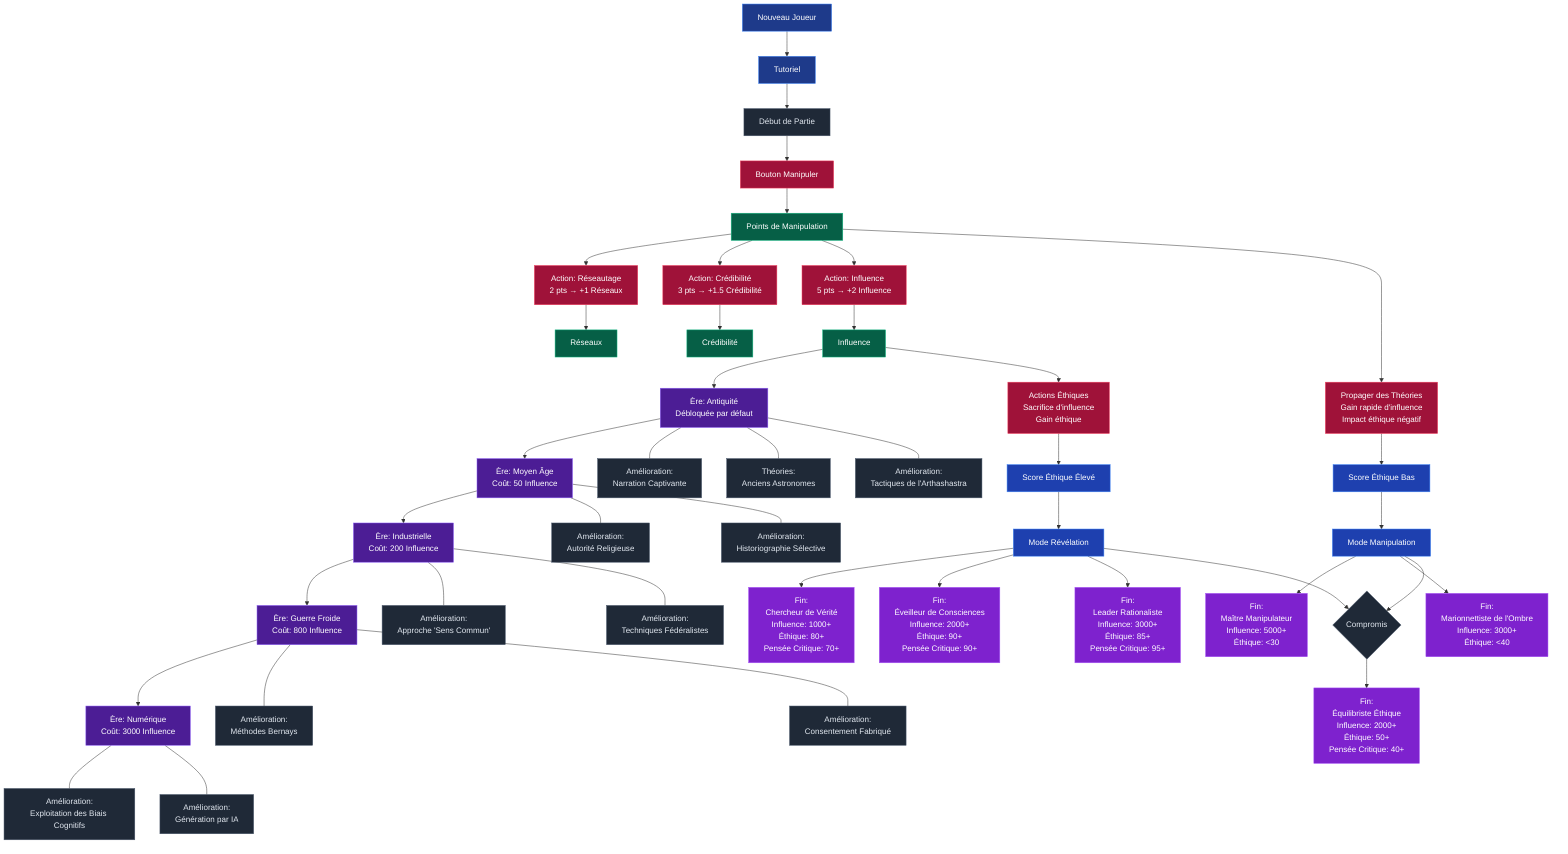 flowchart TD
    Start[Nouveau Joueur] --> Tutorial[Tutoriel]
    Tutorial --> EarlyGame[Début de Partie]
    
    %% Resource Generation
    EarlyGame --> Manipulate[Bouton Manipuler]
    Manipulate --> ManipulationPoints[Points de Manipulation]
    
    ManipulationPoints --> Networking[Action: Réseautage\n2 pts → +1 Réseaux]
    ManipulationPoints --> Credibility[Action: Crédibilité\n3 pts → +1.5 Crédibilité]
    ManipulationPoints --> Influence[Action: Influence\n5 pts → +2 Influence]
    
    Networking --> Networks[Réseaux]
    Credibility --> CredibilityRes[Crédibilité]
    Influence --> InfluenceRes[Influence]
    
    %% Era Progression
    InfluenceRes --> Antiquity[Ère: Antiquité\nDébloquée par défaut]
    Antiquity --> MiddleAges[Ère: Moyen Âge\nCoût: 50 Influence]
    MiddleAges --> Industrial[Ère: Industrielle\nCoût: 200 Influence]
    Industrial --> ColdWar[Ère: Guerre Froide\nCoût: 800 Influence]
    ColdWar --> Digital[Ère: Numérique\nCoût: 3000 Influence]
    
    %% Feature Unlocks
    Antiquity --- Storytelling[Amélioration:\nNarration Captivante]
    Antiquity --- AncientTheories[Théories:\nAnciens Astronomes]
    Antiquity --- ArthashastraTactics[Amélioration:\nTactiques de l'Arthashastra]
    
    MiddleAges --- ReligiousAuthority[Amélioration:\nAutorité Religieuse]
    MiddleAges --- IrishWarsHistoriography[Amélioration:\nHistoriographie Sélective]
    
    Industrial --- CommonSenseApproach[Amélioration:\nApproche 'Sens Commun']
    Industrial --- FederalistTechniques[Amélioration:\nTechniques Fédéralistes]
    
    ColdWar --- BernaysMethods[Amélioration:\nMéthodes Bernays]
    ColdWar --- ManufacturedConsent[Amélioration:\nConsentement Fabriqué]
    
    Digital --- CognitiveBiasExploitation[Amélioration:\nExploitation des Biais Cognitifs]
    Digital --- AIGeneration[Amélioration:\nGénération par IA]
    
    %% Ethical Choices
    ManipulationPoints --> PropagateTheories[Propager des Théories\nGain rapide d'influence\nImpact éthique négatif]
    InfluenceRes --> EthicalActions[Actions Éthiques\nSacrifice d'influence\nGain éthique]
    
    PropagateTheories --> LowEthics[Score Éthique Bas]
    EthicalActions --> HighEthics[Score Éthique Élevé]
    
    %% Game Modes
    LowEthics --> ManipulationMode[Mode Manipulation]
    HighEthics --> RevelationMode[Mode Révélation]
    
    %% Endgames
    ManipulationMode --> MasterManipulator[Fin:\nMaître Manipulateur\nInfluence: 5000+\nÉthique: <30]
    ManipulationMode --> ShadowPuppeteer[Fin:\nMarionnettiste de l'Ombre\nInfluence: 3000+\nÉthique: <40]
    
    RevelationMode --> TruthSeeker[Fin:\nChercheur de Vérité\nInfluence: 1000+\nÉthique: 80+\nPensée Critique: 70+]
    RevelationMode --> Enlightener[Fin:\nÉveilleur de Consciences\nInfluence: 2000+\nÉthique: 90+\nPensée Critique: 90+]
    RevelationMode --> RationalistLeader[Fin:\nLeader Rationaliste\nInfluence: 3000+\nÉthique: 85+\nPensée Critique: 95+]
    
    ManipulationMode --> Compromiser{Compromis}
    RevelationMode --> Compromiser
    
    Compromiser --> EthicalCompromiser[Fin:\nÉquilibriste Éthique\nInfluence: 2000+\nÉthique: 50+\nPensée Critique: 40+]
    
    %% Visual styles
    classDef default fill:#1f2937,stroke:#475569,color:#e2e8f0
    classDef start fill:#1e3a8a,stroke:#3b82f6,color:white
    classDef resources fill:#065f46,stroke:#10b981,color:white
    classDef eras fill:#4c1d95,stroke:#8b5cf6,color:white
    classDef actions fill:#9f1239,stroke:#f43f5e,color:white
    classDef ethics fill:#1e40af,stroke:#3b82f6,color:white
    classDef endings fill:#7e22ce,stroke:#a855f7,color:white
    
    class Start,Tutorial start
    class ManipulationPoints,Networks,CredibilityRes,InfluenceRes resources
    class Antiquity,MiddleAges,Industrial,ColdWar,Digital eras
    class Manipulate,Networking,Credibility,Influence,PropagateTheories,EthicalActions actions
    class LowEthics,HighEthics,ManipulationMode,RevelationMode ethics
    class MasterManipulator,ShadowPuppeteer,TruthSeeker,Enlightener,RationalistLeader,EthicalCompromiser endings